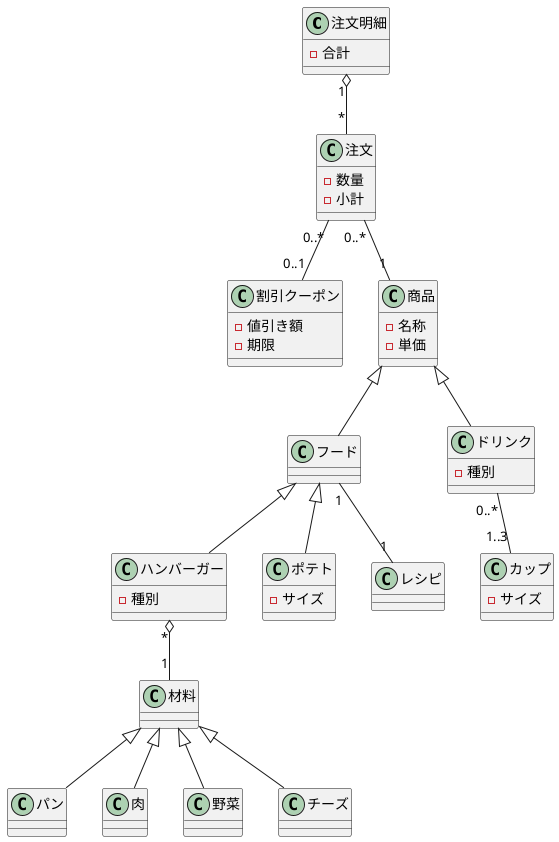 @startuml 演習3-1_CL_雇用形態.pu 

class 注文明細 {
    -合計
}
class 注文 {
    - 数量
    - 小計
}
class 割引クーポン {
    - 値引き額
    - 期限
}
class 商品 {
    -名称
    -単価
}
class フード {
}
class ドリンク {
    -種別
}
class カップ {
    -サイズ
}
class 材料 {

}
class ハンバーガー {
    -種別
}
class ポテト {
    -サイズ
}
class レシピ {}

注文明細 "1" o-- "*" 注文
注文 "0..*" -- "0..1" 割引クーポン
注文 "0..*" -- "1" 商品
商品<|--フード
商品<|--ドリンク
フード<|--ハンバーガー
フード<|--ポテト
ドリンク "0..*" -- "1..3" カップ
フード "1"--"1" レシピ
ハンバーガー "*" o-- "1" 材料
材料 <|-- パン
材料 <|-- 肉
材料 <|-- 野菜
材料 <|-- チーズ
@enduml 